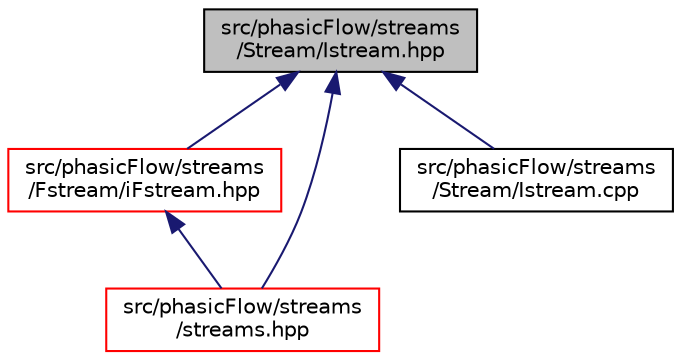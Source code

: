 digraph "src/phasicFlow/streams/Stream/Istream.hpp"
{
 // LATEX_PDF_SIZE
  edge [fontname="Helvetica",fontsize="10",labelfontname="Helvetica",labelfontsize="10"];
  node [fontname="Helvetica",fontsize="10",shape=record];
  Node1 [label="src/phasicFlow/streams\l/Stream/Istream.hpp",height=0.2,width=0.4,color="black", fillcolor="grey75", style="filled", fontcolor="black",tooltip=" "];
  Node1 -> Node2 [dir="back",color="midnightblue",fontsize="10",style="solid",fontname="Helvetica"];
  Node2 [label="src/phasicFlow/streams\l/Fstream/iFstream.hpp",height=0.2,width=0.4,color="red", fillcolor="white", style="filled",URL="$iFstream_8hpp.html",tooltip=" "];
  Node2 -> Node4 [dir="back",color="midnightblue",fontsize="10",style="solid",fontname="Helvetica"];
  Node4 [label="src/phasicFlow/streams\l/streams.hpp",height=0.2,width=0.4,color="red", fillcolor="white", style="filled",URL="$streams_8hpp.html",tooltip=" "];
  Node1 -> Node275 [dir="back",color="midnightblue",fontsize="10",style="solid",fontname="Helvetica"];
  Node275 [label="src/phasicFlow/streams\l/Stream/Istream.cpp",height=0.2,width=0.4,color="black", fillcolor="white", style="filled",URL="$Istream_8cpp.html",tooltip=" "];
  Node1 -> Node4 [dir="back",color="midnightblue",fontsize="10",style="solid",fontname="Helvetica"];
}

